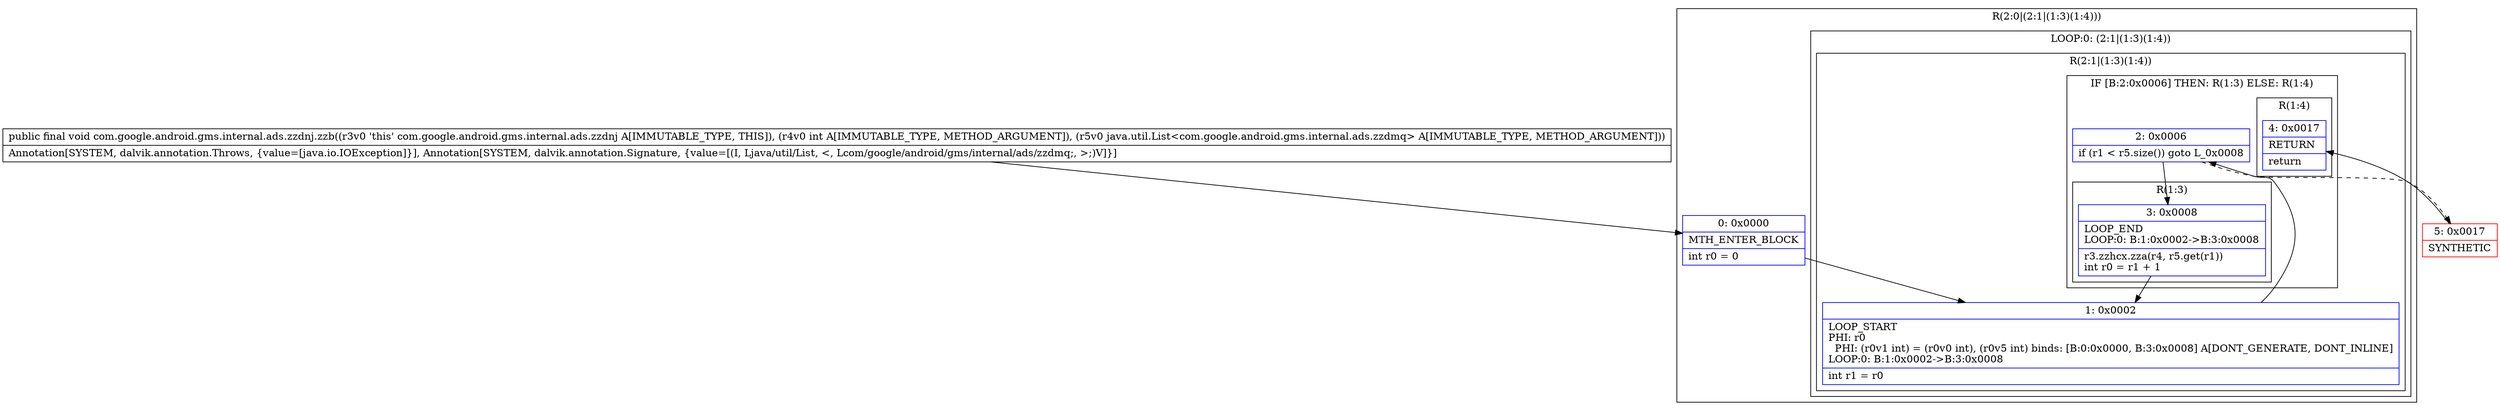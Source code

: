 digraph "CFG forcom.google.android.gms.internal.ads.zzdnj.zzb(ILjava\/util\/List;)V" {
subgraph cluster_Region_2013297592 {
label = "R(2:0|(2:1|(1:3)(1:4)))";
node [shape=record,color=blue];
Node_0 [shape=record,label="{0\:\ 0x0000|MTH_ENTER_BLOCK\l|int r0 = 0\l}"];
subgraph cluster_LoopRegion_1995805289 {
label = "LOOP:0: (2:1|(1:3)(1:4))";
node [shape=record,color=blue];
subgraph cluster_Region_464382 {
label = "R(2:1|(1:3)(1:4))";
node [shape=record,color=blue];
Node_1 [shape=record,label="{1\:\ 0x0002|LOOP_START\lPHI: r0 \l  PHI: (r0v1 int) = (r0v0 int), (r0v5 int) binds: [B:0:0x0000, B:3:0x0008] A[DONT_GENERATE, DONT_INLINE]\lLOOP:0: B:1:0x0002\-\>B:3:0x0008\l|int r1 = r0\l}"];
subgraph cluster_IfRegion_1199833029 {
label = "IF [B:2:0x0006] THEN: R(1:3) ELSE: R(1:4)";
node [shape=record,color=blue];
Node_2 [shape=record,label="{2\:\ 0x0006|if (r1 \< r5.size()) goto L_0x0008\l}"];
subgraph cluster_Region_1863017236 {
label = "R(1:3)";
node [shape=record,color=blue];
Node_3 [shape=record,label="{3\:\ 0x0008|LOOP_END\lLOOP:0: B:1:0x0002\-\>B:3:0x0008\l|r3.zzhcx.zza(r4, r5.get(r1))\lint r0 = r1 + 1\l}"];
}
subgraph cluster_Region_2002806887 {
label = "R(1:4)";
node [shape=record,color=blue];
Node_4 [shape=record,label="{4\:\ 0x0017|RETURN\l|return\l}"];
}
}
}
}
}
Node_5 [shape=record,color=red,label="{5\:\ 0x0017|SYNTHETIC\l}"];
MethodNode[shape=record,label="{public final void com.google.android.gms.internal.ads.zzdnj.zzb((r3v0 'this' com.google.android.gms.internal.ads.zzdnj A[IMMUTABLE_TYPE, THIS]), (r4v0 int A[IMMUTABLE_TYPE, METHOD_ARGUMENT]), (r5v0 java.util.List\<com.google.android.gms.internal.ads.zzdmq\> A[IMMUTABLE_TYPE, METHOD_ARGUMENT]))  | Annotation[SYSTEM, dalvik.annotation.Throws, \{value=[java.io.IOException]\}], Annotation[SYSTEM, dalvik.annotation.Signature, \{value=[(I, Ljava\/util\/List, \<, Lcom\/google\/android\/gms\/internal\/ads\/zzdmq;, \>;)V]\}]\l}"];
MethodNode -> Node_0;
Node_0 -> Node_1;
Node_1 -> Node_2;
Node_2 -> Node_3;
Node_2 -> Node_5[style=dashed];
Node_3 -> Node_1;
Node_5 -> Node_4;
}

